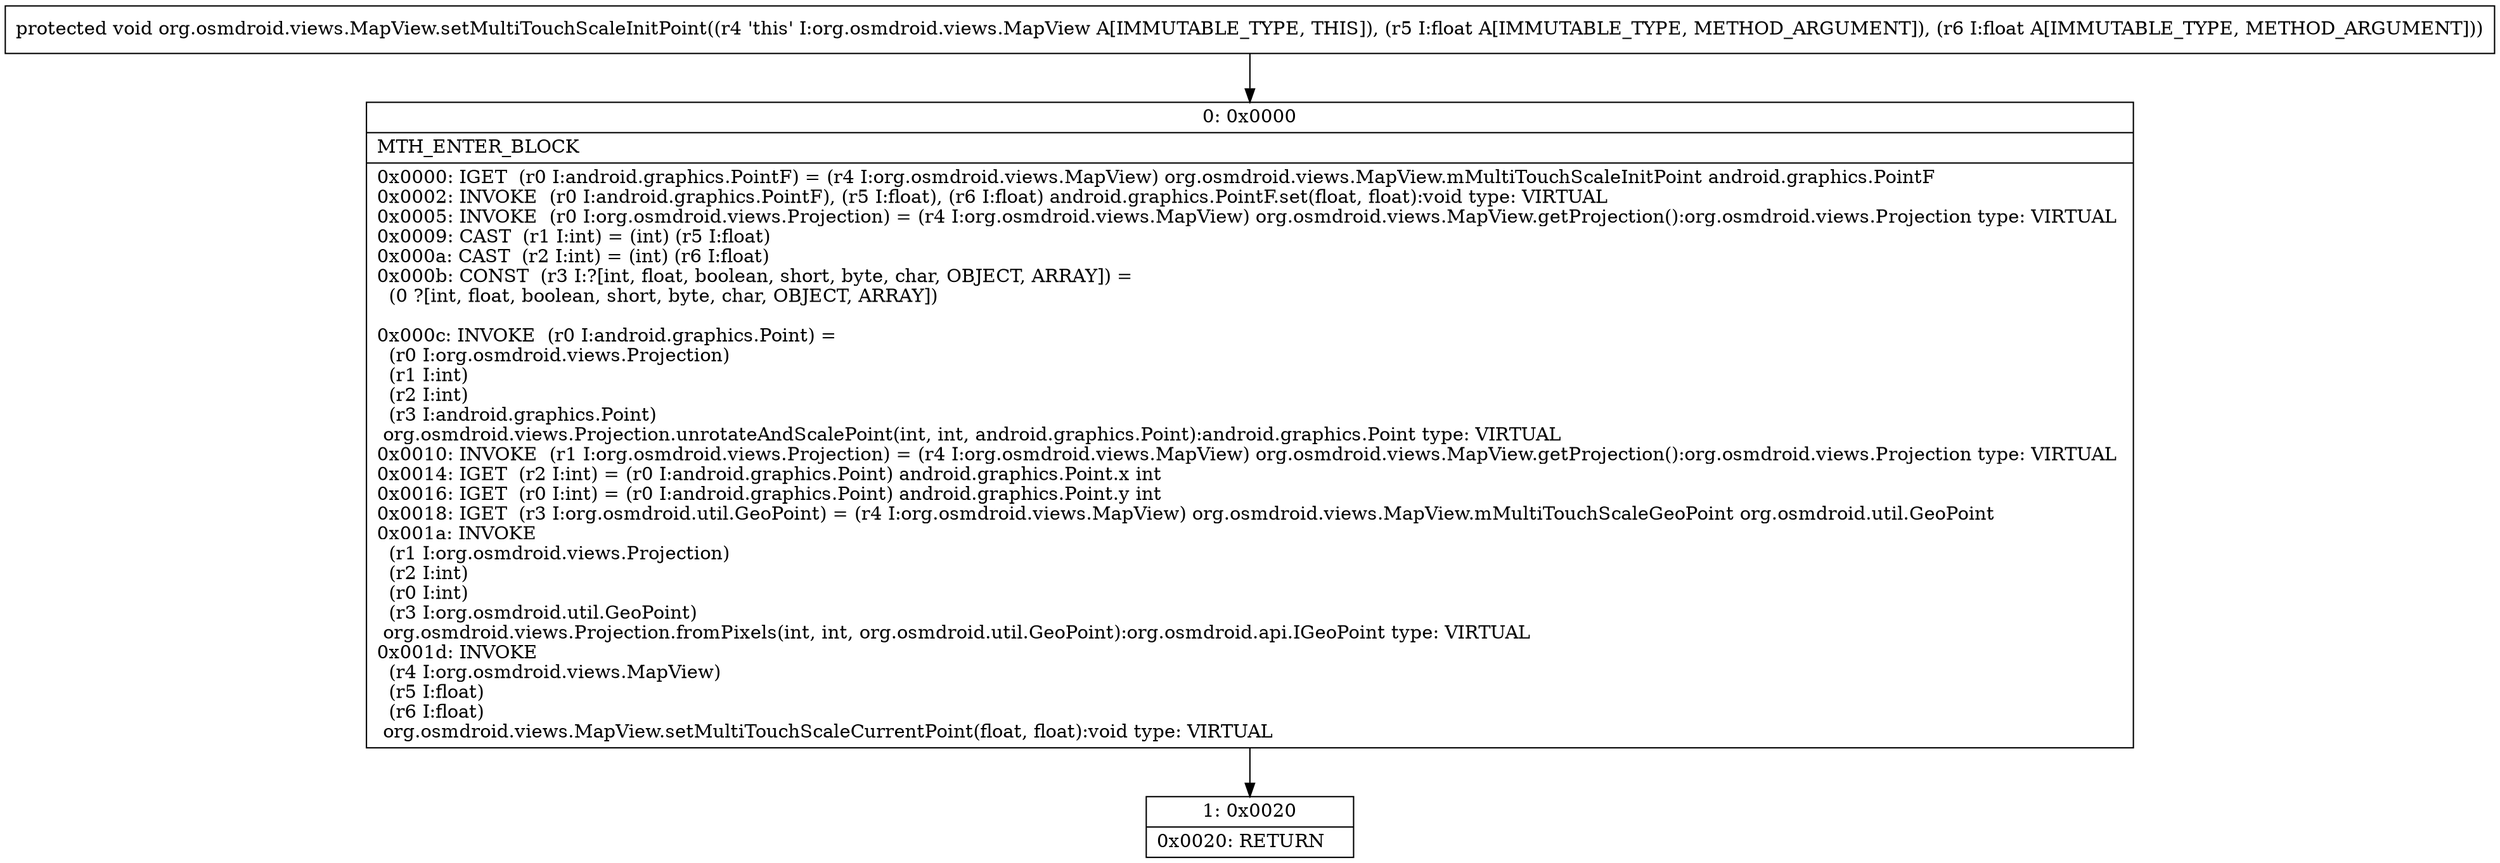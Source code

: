 digraph "CFG fororg.osmdroid.views.MapView.setMultiTouchScaleInitPoint(FF)V" {
Node_0 [shape=record,label="{0\:\ 0x0000|MTH_ENTER_BLOCK\l|0x0000: IGET  (r0 I:android.graphics.PointF) = (r4 I:org.osmdroid.views.MapView) org.osmdroid.views.MapView.mMultiTouchScaleInitPoint android.graphics.PointF \l0x0002: INVOKE  (r0 I:android.graphics.PointF), (r5 I:float), (r6 I:float) android.graphics.PointF.set(float, float):void type: VIRTUAL \l0x0005: INVOKE  (r0 I:org.osmdroid.views.Projection) = (r4 I:org.osmdroid.views.MapView) org.osmdroid.views.MapView.getProjection():org.osmdroid.views.Projection type: VIRTUAL \l0x0009: CAST  (r1 I:int) = (int) (r5 I:float) \l0x000a: CAST  (r2 I:int) = (int) (r6 I:float) \l0x000b: CONST  (r3 I:?[int, float, boolean, short, byte, char, OBJECT, ARRAY]) = \l  (0 ?[int, float, boolean, short, byte, char, OBJECT, ARRAY])\l \l0x000c: INVOKE  (r0 I:android.graphics.Point) = \l  (r0 I:org.osmdroid.views.Projection)\l  (r1 I:int)\l  (r2 I:int)\l  (r3 I:android.graphics.Point)\l org.osmdroid.views.Projection.unrotateAndScalePoint(int, int, android.graphics.Point):android.graphics.Point type: VIRTUAL \l0x0010: INVOKE  (r1 I:org.osmdroid.views.Projection) = (r4 I:org.osmdroid.views.MapView) org.osmdroid.views.MapView.getProjection():org.osmdroid.views.Projection type: VIRTUAL \l0x0014: IGET  (r2 I:int) = (r0 I:android.graphics.Point) android.graphics.Point.x int \l0x0016: IGET  (r0 I:int) = (r0 I:android.graphics.Point) android.graphics.Point.y int \l0x0018: IGET  (r3 I:org.osmdroid.util.GeoPoint) = (r4 I:org.osmdroid.views.MapView) org.osmdroid.views.MapView.mMultiTouchScaleGeoPoint org.osmdroid.util.GeoPoint \l0x001a: INVOKE  \l  (r1 I:org.osmdroid.views.Projection)\l  (r2 I:int)\l  (r0 I:int)\l  (r3 I:org.osmdroid.util.GeoPoint)\l org.osmdroid.views.Projection.fromPixels(int, int, org.osmdroid.util.GeoPoint):org.osmdroid.api.IGeoPoint type: VIRTUAL \l0x001d: INVOKE  \l  (r4 I:org.osmdroid.views.MapView)\l  (r5 I:float)\l  (r6 I:float)\l org.osmdroid.views.MapView.setMultiTouchScaleCurrentPoint(float, float):void type: VIRTUAL \l}"];
Node_1 [shape=record,label="{1\:\ 0x0020|0x0020: RETURN   \l}"];
MethodNode[shape=record,label="{protected void org.osmdroid.views.MapView.setMultiTouchScaleInitPoint((r4 'this' I:org.osmdroid.views.MapView A[IMMUTABLE_TYPE, THIS]), (r5 I:float A[IMMUTABLE_TYPE, METHOD_ARGUMENT]), (r6 I:float A[IMMUTABLE_TYPE, METHOD_ARGUMENT])) }"];
MethodNode -> Node_0;
Node_0 -> Node_1;
}

